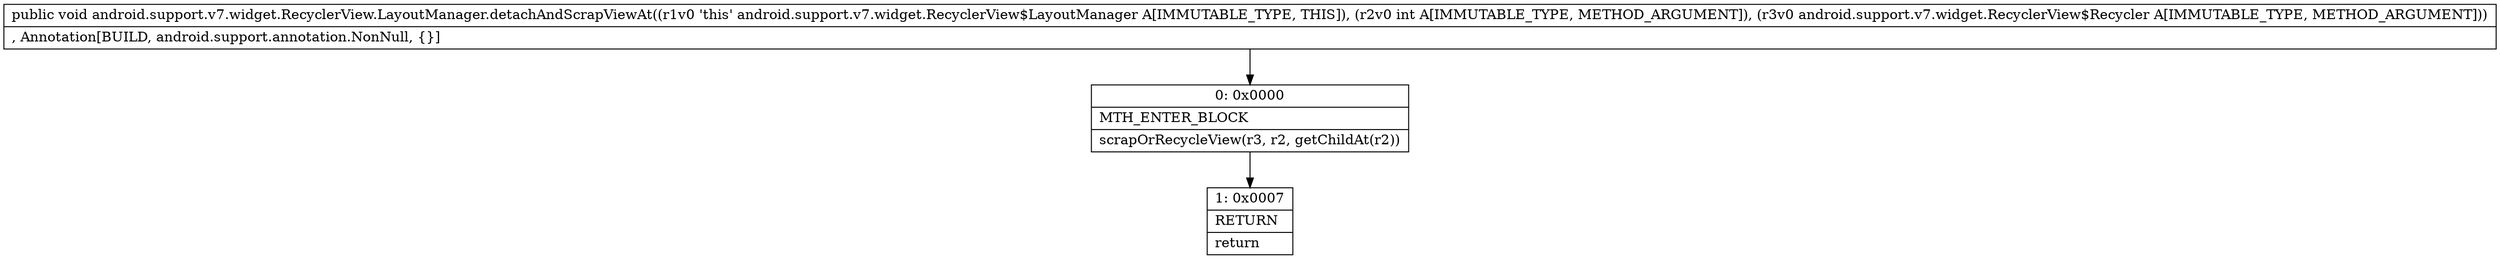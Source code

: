 digraph "CFG forandroid.support.v7.widget.RecyclerView.LayoutManager.detachAndScrapViewAt(ILandroid\/support\/v7\/widget\/RecyclerView$Recycler;)V" {
Node_0 [shape=record,label="{0\:\ 0x0000|MTH_ENTER_BLOCK\l|scrapOrRecycleView(r3, r2, getChildAt(r2))\l}"];
Node_1 [shape=record,label="{1\:\ 0x0007|RETURN\l|return\l}"];
MethodNode[shape=record,label="{public void android.support.v7.widget.RecyclerView.LayoutManager.detachAndScrapViewAt((r1v0 'this' android.support.v7.widget.RecyclerView$LayoutManager A[IMMUTABLE_TYPE, THIS]), (r2v0 int A[IMMUTABLE_TYPE, METHOD_ARGUMENT]), (r3v0 android.support.v7.widget.RecyclerView$Recycler A[IMMUTABLE_TYPE, METHOD_ARGUMENT]))  | , Annotation[BUILD, android.support.annotation.NonNull, \{\}]\l}"];
MethodNode -> Node_0;
Node_0 -> Node_1;
}

